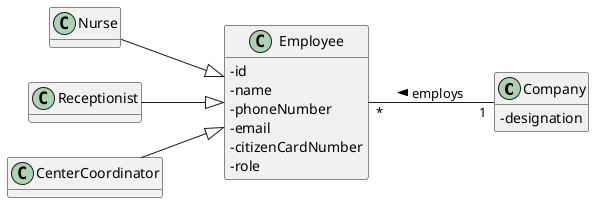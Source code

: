 @startuml
hide methods
left to right direction
skinparam classAttributeIconSize 0

class Company {
    -designation
}

class Employee {
    -id
    -name
    -phoneNumber
    -email
    -citizenCardNumber
    -role
}

class Nurse {
}

class Receptionist {
}

class CenterCoordinator {
}

'--------- Generalization ---------
CenterCoordinator --|> Employee
Nurse --|> Employee
Receptionist --|> Employee

'------------ Relations ------------
Employee "*" -- "1" Company : employs <

@enduml